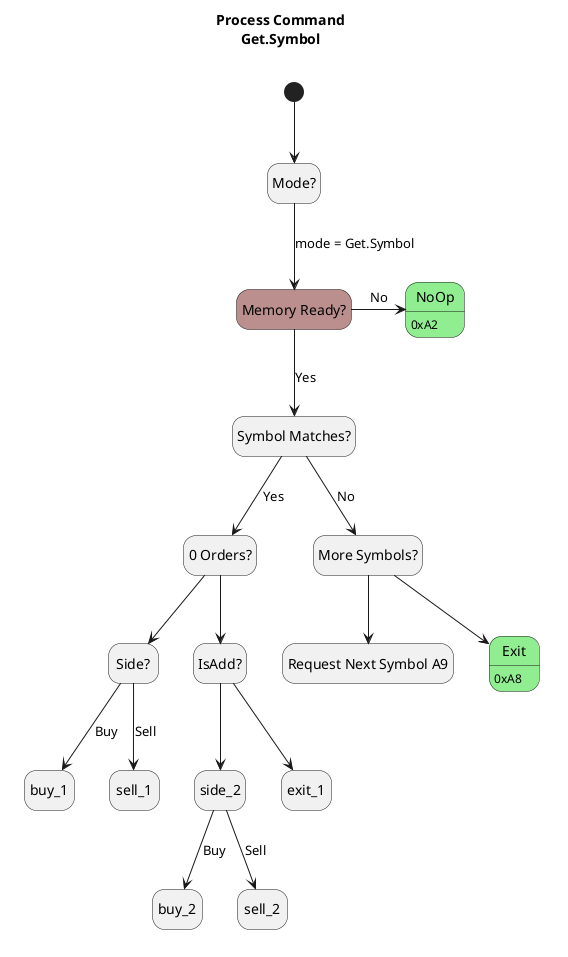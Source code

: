 @startuml 08_process_command.get_symbol_state
hide empty description

title Process Command\nGet.Symbol

label DeleteOrder[
{{
    hide empty description

[*] --> mode
    mode --> memory_ready: mode = Get.Symbol

    memory_ready -> noop: No
    memory_ready --> symbol_match: Yes

    symbol_match --> 0_orders: Yes
    symbol_match --> more_symbols: No

    0_orders --> side_1
        side_1 --> buy_1: Buy
        side_1 --> sell_1: Sell
    0_orders --> is_add
        is_add --> side_2
            side_2 --> buy_2: Buy
            side_2 --> sell_2: Sell
        is_add --> exit_1

    more_symbols --> read_next
    more_symbols --> exit_2

    state "Mode?" as mode
    state "Memory Ready?" as memory_ready #RosyBrown
        state "NoOp" as noop #lightgreen : 0xA2
    state "Symbol Matches?" as symbol_match
    state "More Symbols?" as more_symbols
    state "Request Next Symbol A9" as read_next
    state "Exit" as exit_2 #lightgreen : 0xA8


    state "0 Orders?" as 0_orders
    state "IsAdd?" as is_add
    state "Side?" as side_1

/'
    memory_ready --> first_call: Scratch.FirstCall == True
    state "First Call" as first_call
        first_call --> orders_exist: Existing Orders
        state "Orders Exist" as orders_exist
            orders_exist: filter.state = Delete
            orders_exist: Scratch.I = 0
            orders_exist: Scratch.FirstCall = False
            orders_exist: Memory.Command.Read Order Request = True
            orders_exist: Memory.Command.Read Order Address = 0
        first_call --> no_orders_exist: No Existing Orders
        state "No Orders Exist" as no_orders_exist
            no_orders_exist: filter.state = Wait.for.Command

    memory_ready--> check_memory: Scratch.FirstCall == False
    state "Check Memory" as check_memory: Is 'Memory.Command.Read Order Valid' True?
        check_memory --> clear_reads: Memory is not Ready
        state "Clear Reads" as clear_reads: filter.state = Delete
        state "Clear Reads" as clear_reads: Memory.Command.Read Order Request = False
        check_memory --> check_mode
        state "Check Mode" as check_mode
            check_mode --> state_shift
            state "state: Shift" as state_shift
                state_shift --> shift_is_last
                state "Is Last" as shift_is_last
                state_shift --> shift_not_last
                state "Not Last" as shift_not_last
            check_mode --> state_search
            state "state: Search" as state_search
                state_search --> order_id_matches
                state "OrderId Match" as order_id_matches
                    order_id_matches --> order_is_last
                    state "Is Last" as order_is_last
                    order_id_matches --> order_is_not_last
                    state "Is Not Last" as order_is_not_last
                state_search --> order_id_no_match
                state "OrderId Does Not Match" as order_id_no_match
                    order_id_no_match --> norder_is_last
                    state "Is Last" as norder_is_last
                    order_id_no_match --> norder_is_not_last
                    state "Is Not Last" as norder_is_not_last
'/
}}
]

@enduml